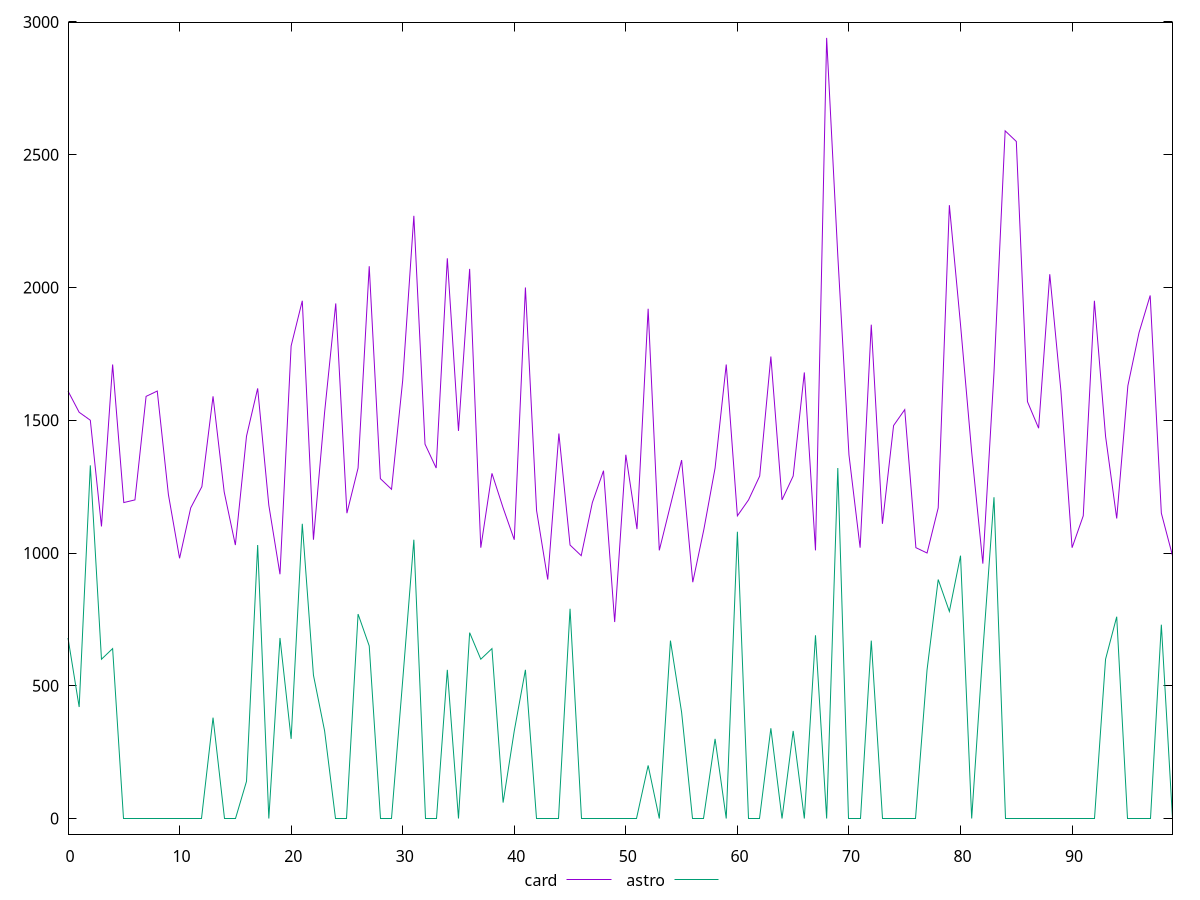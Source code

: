 reset

$card <<EOF
0 1610
1 1530
2 1500
3 1100
4 1710
5 1190
6 1200
7 1590
8 1610
9 1220
10 980
11 1170
12 1250
13 1590
14 1230
15 1030
16 1440
17 1620
18 1180
19 920
20 1780
21 1950
22 1050
23 1530
24 1940
25 1150
26 1320
27 2080
28 1280
29 1240
30 1650
31 2270
32 1410
33 1320
34 2110
35 1460
36 2070
37 1020
38 1300
39 1170
40 1050
41 2000
42 1160
43 900
44 1450
45 1030
46 990
47 1190
48 1310
49 740
50 1370
51 1090
52 1920
53 1010
54 1180
55 1350
56 890
57 1090
58 1320
59 1710
60 1140
61 1200
62 1290
63 1740
64 1200
65 1290
66 1680
67 1010
68 2940
69 2120
70 1370
71 1020
72 1860
73 1110
74 1480
75 1540
76 1020
77 1000
78 1170
79 2310
80 1860
81 1380
82 960
83 1680
84 2590
85 2550
86 1570
87 1470
88 2050
89 1610
90 1020
91 1140
92 1950
93 1440
94 1130
95 1630
96 1830
97 1970
98 1150
99 990
EOF

$astro <<EOF
0 680
1 420
2 1330
3 600
4 640
5 0
6 0
7 0
8 0
9 0
10 0
11 0
12 0
13 380
14 0
15 0
16 140
17 1030
18 0
19 680
20 300
21 1110
22 540
23 330
24 0
25 0
26 770
27 650
28 0
29 0
30 520
31 1050
32 0
33 0
34 560
35 0
36 700
37 600
38 640
39 60
40 330
41 560
42 0
43 0
44 0
45 790
46 0
47 0
48 0
49 0
50 0
51 0
52 200
53 0
54 670
55 400
56 0
57 0
58 300
59 0
60 1080
61 0
62 0
63 340
64 0
65 330
66 0
67 690
68 0
69 1320
70 0
71 0
72 670
73 0
74 0
75 0
76 0
77 560
78 900
79 780
80 990
81 0
82 630
83 1210
84 0
85 0
86 0
87 0
88 0
89 0
90 0
91 0
92 0
93 600
94 760
95 0
96 0
97 0
98 730
99 0
EOF

set key outside below
set xrange [0:99]
set yrange [-58.800000000000004:2998.8]
set trange [-58.800000000000004:2998.8]
set terminal svg size 640, 520 enhanced background rgb 'white'
set output "reports/report_00028_2021-02-24T12-49-42.674Z/uses-http2/comparison/line/2_vs_3.svg"

plot $card title "card" with line, \
     $astro title "astro" with line

reset
